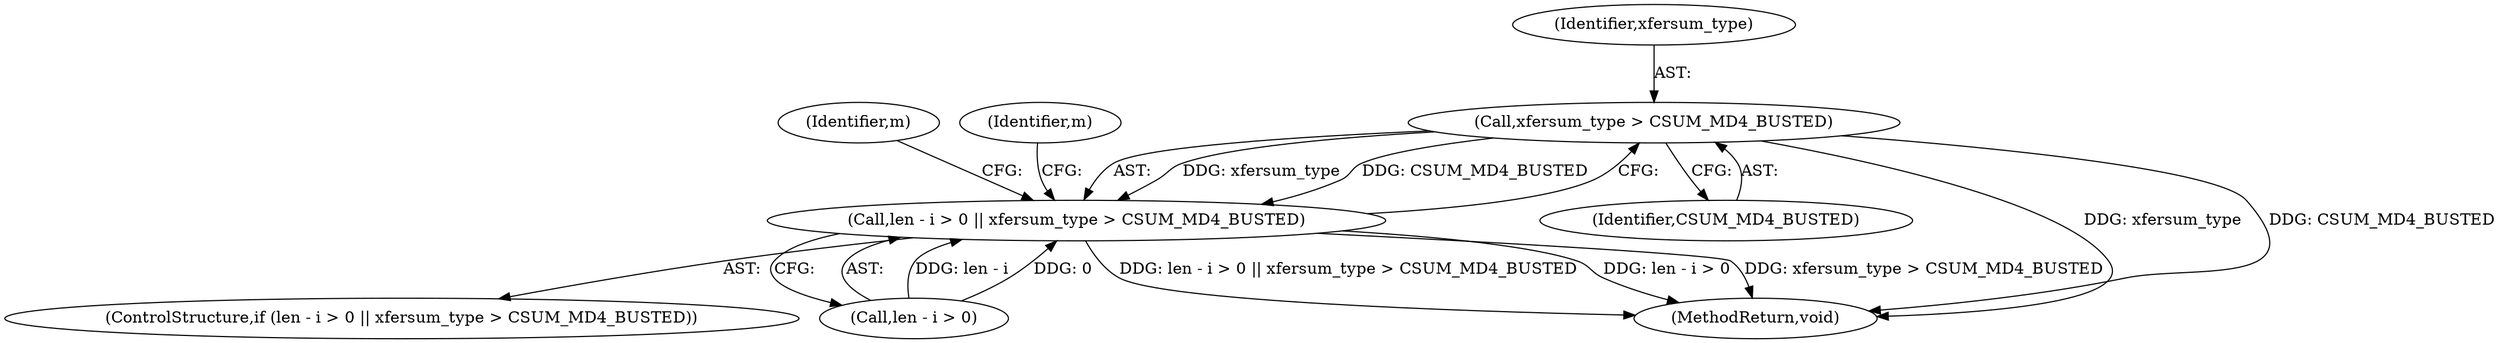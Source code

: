 digraph "0_samba_7b8a4ecd6ff9cdf4e5d3850ebf822f1e989255b3_1@API" {
"1000243" [label="(Call,xfersum_type > CSUM_MD4_BUSTED)"];
"1000237" [label="(Call,len - i > 0 || xfersum_type > CSUM_MD4_BUSTED)"];
"1000238" [label="(Call,len - i > 0)"];
"1000237" [label="(Call,len - i > 0 || xfersum_type > CSUM_MD4_BUSTED)"];
"1000245" [label="(Identifier,CSUM_MD4_BUSTED)"];
"1000236" [label="(ControlStructure,if (len - i > 0 || xfersum_type > CSUM_MD4_BUSTED))"];
"1000243" [label="(Call,xfersum_type > CSUM_MD4_BUSTED)"];
"1000244" [label="(Identifier,xfersum_type)"];
"1000263" [label="(MethodReturn,void)"];
"1000248" [label="(Identifier,m)"];
"1000259" [label="(Identifier,m)"];
"1000243" -> "1000237"  [label="AST: "];
"1000243" -> "1000245"  [label="CFG: "];
"1000244" -> "1000243"  [label="AST: "];
"1000245" -> "1000243"  [label="AST: "];
"1000237" -> "1000243"  [label="CFG: "];
"1000243" -> "1000263"  [label="DDG: xfersum_type"];
"1000243" -> "1000263"  [label="DDG: CSUM_MD4_BUSTED"];
"1000243" -> "1000237"  [label="DDG: xfersum_type"];
"1000243" -> "1000237"  [label="DDG: CSUM_MD4_BUSTED"];
"1000237" -> "1000236"  [label="AST: "];
"1000237" -> "1000238"  [label="CFG: "];
"1000238" -> "1000237"  [label="AST: "];
"1000248" -> "1000237"  [label="CFG: "];
"1000259" -> "1000237"  [label="CFG: "];
"1000237" -> "1000263"  [label="DDG: len - i > 0 || xfersum_type > CSUM_MD4_BUSTED"];
"1000237" -> "1000263"  [label="DDG: len - i > 0"];
"1000237" -> "1000263"  [label="DDG: xfersum_type > CSUM_MD4_BUSTED"];
"1000238" -> "1000237"  [label="DDG: len - i"];
"1000238" -> "1000237"  [label="DDG: 0"];
}
